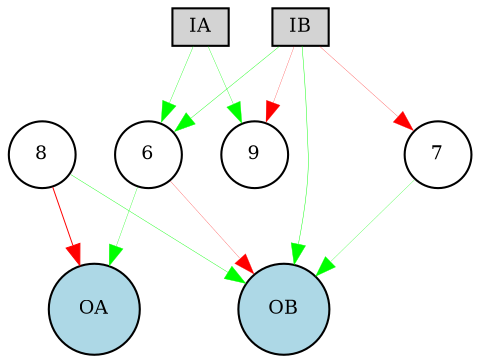 digraph {
	node [fontsize=9 height=0.2 shape=circle width=0.2]
	IA [fillcolor=lightgray shape=box style=filled]
	IB [fillcolor=lightgray shape=box style=filled]
	OA [fillcolor=lightblue style=filled]
	OB [fillcolor=lightblue style=filled]
	6 [fillcolor=white style=filled]
	7 [fillcolor=white style=filled]
	8 [fillcolor=white style=filled]
	7 -> OB [color=green penwidth=0.12766051425023556 style=solid]
	IA -> 9 [color=green penwidth=0.15603402456105123 style=solid]
	8 -> OA [color=red penwidth=0.4704966163567613 style=solid]
	6 -> OA [color=green penwidth=0.1525082975871173 style=solid]
	8 -> OB [color=green penwidth=0.19078110249920147 style=solid]
	IB -> 7 [color=red penwidth=0.12474553793518578 style=solid]
	6 -> OB [color=red penwidth=0.11533845903924868 style=solid]
	IB -> OB [color=green penwidth=0.21617964112918586 style=solid]
	IA -> 6 [color=green penwidth=0.16461180489466587 style=solid]
	IB -> 9 [color=red penwidth=0.11401356794371949 style=solid]
	IB -> 6 [color=green penwidth=0.18713691032184815 style=solid]
}

